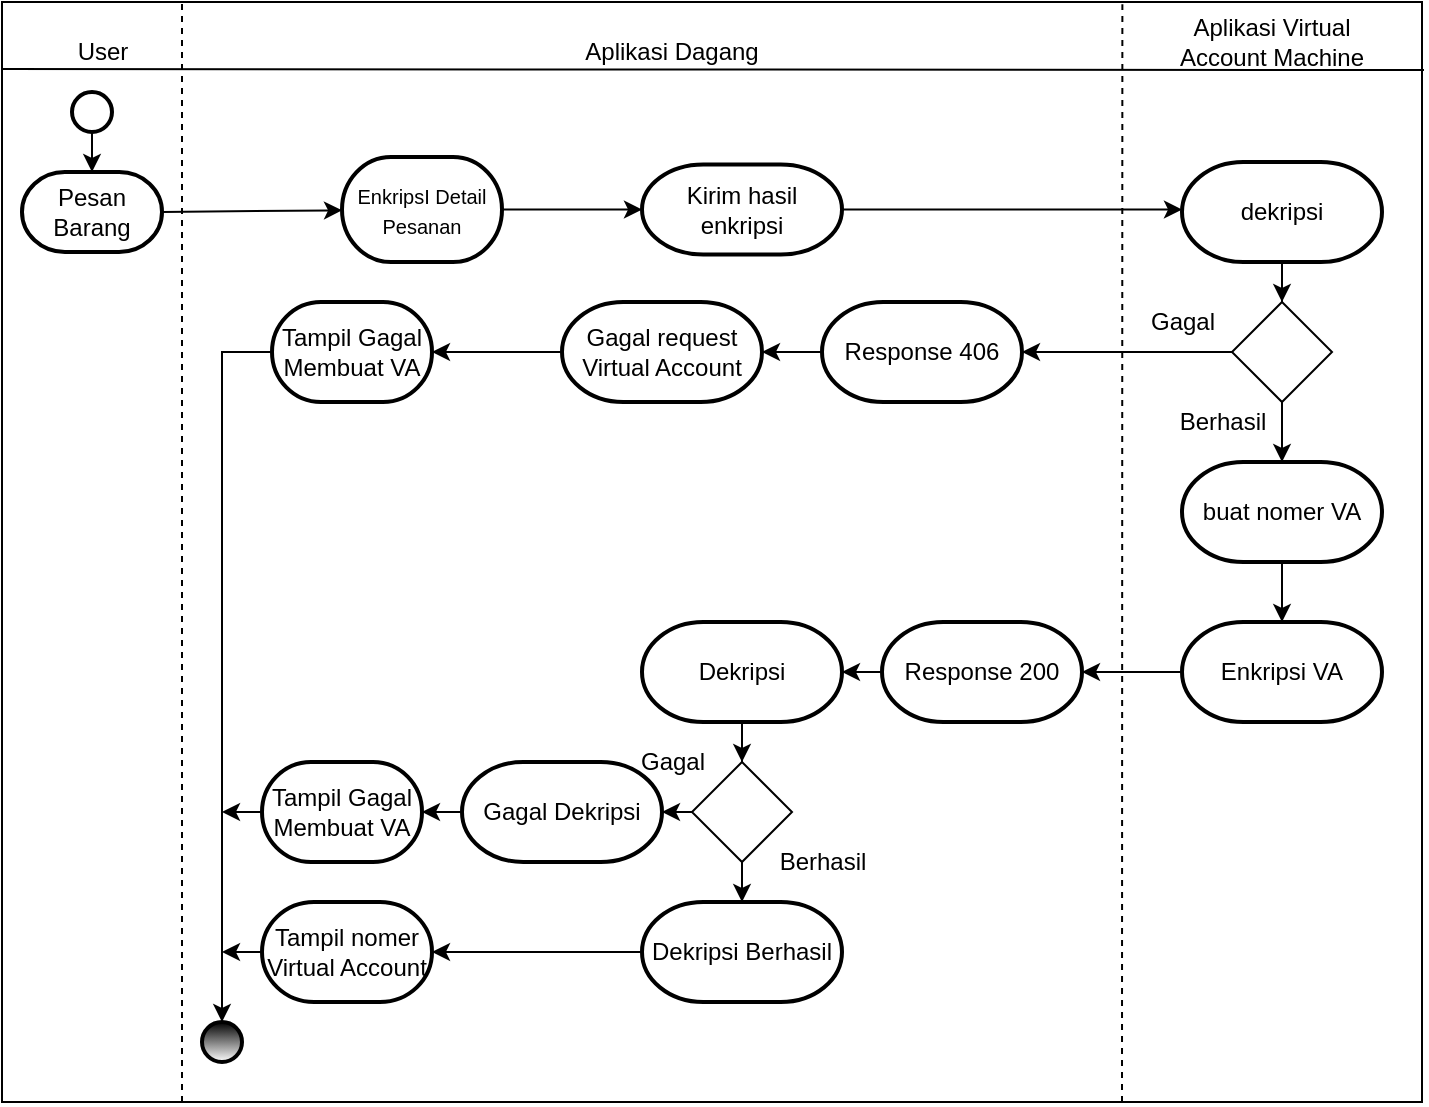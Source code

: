 <mxfile version="14.8.5" type="github">
  <diagram id="YXzSwUR6wHal7Te_DF6B" name="Page-1">
    <mxGraphModel dx="1185" dy="614" grid="1" gridSize="10" guides="1" tooltips="1" connect="1" arrows="1" fold="1" page="1" pageScale="1" pageWidth="850" pageHeight="1100" math="0" shadow="0">
      <root>
        <mxCell id="0" />
        <mxCell id="1" parent="0" />
        <mxCell id="eMN1RkN4FJwKfcpz4_oh-1" value="" style="rounded=0;whiteSpace=wrap;html=1;direction=south;" parent="1" vertex="1">
          <mxGeometry x="190" y="110" width="710" height="550" as="geometry" />
        </mxCell>
        <mxCell id="eMN1RkN4FJwKfcpz4_oh-2" value="Pesan Barang" style="strokeWidth=2;html=1;shape=mxgraph.flowchart.terminator;whiteSpace=wrap;" parent="1" vertex="1">
          <mxGeometry x="200" y="195" width="70" height="40" as="geometry" />
        </mxCell>
        <mxCell id="eMN1RkN4FJwKfcpz4_oh-3" value="" style="strokeWidth=2;html=1;shape=mxgraph.flowchart.start_2;whiteSpace=wrap;" parent="1" vertex="1">
          <mxGeometry x="225" y="155" width="20" height="20" as="geometry" />
        </mxCell>
        <mxCell id="eMN1RkN4FJwKfcpz4_oh-5" value="" style="endArrow=none;dashed=1;html=1;" parent="1" edge="1">
          <mxGeometry width="50" height="50" relative="1" as="geometry">
            <mxPoint x="280" y="660" as="sourcePoint" />
            <mxPoint x="280" y="110" as="targetPoint" />
          </mxGeometry>
        </mxCell>
        <mxCell id="eMN1RkN4FJwKfcpz4_oh-7" value="" style="endArrow=classic;html=1;exitX=0.5;exitY=1;exitDx=0;exitDy=0;exitPerimeter=0;entryX=0.5;entryY=0;entryDx=0;entryDy=0;entryPerimeter=0;" parent="1" source="eMN1RkN4FJwKfcpz4_oh-3" target="eMN1RkN4FJwKfcpz4_oh-2" edge="1">
          <mxGeometry width="50" height="50" relative="1" as="geometry">
            <mxPoint x="310" y="310" as="sourcePoint" />
            <mxPoint x="360" y="260" as="targetPoint" />
          </mxGeometry>
        </mxCell>
        <mxCell id="eMN1RkN4FJwKfcpz4_oh-10" value="User" style="text;html=1;align=center;verticalAlign=middle;resizable=0;points=[];autosize=1;strokeColor=none;" parent="1" vertex="1">
          <mxGeometry x="220" y="125" width="40" height="20" as="geometry" />
        </mxCell>
        <mxCell id="eMN1RkN4FJwKfcpz4_oh-12" value="" style="endArrow=none;dashed=1;html=1;entryX=0.002;entryY=0.211;entryDx=0;entryDy=0;entryPerimeter=0;" parent="1" target="eMN1RkN4FJwKfcpz4_oh-1" edge="1">
          <mxGeometry width="50" height="50" relative="1" as="geometry">
            <mxPoint x="750" y="660" as="sourcePoint" />
            <mxPoint x="751" y="120" as="targetPoint" />
          </mxGeometry>
        </mxCell>
        <mxCell id="eMN1RkN4FJwKfcpz4_oh-14" value="" style="endArrow=classic;html=1;exitX=1;exitY=0.5;exitDx=0;exitDy=0;exitPerimeter=0;" parent="1" source="eMN1RkN4FJwKfcpz4_oh-2" target="eMN1RkN4FJwKfcpz4_oh-17" edge="1">
          <mxGeometry width="50" height="50" relative="1" as="geometry">
            <mxPoint x="300" y="220" as="sourcePoint" />
            <mxPoint x="360" y="215" as="targetPoint" />
          </mxGeometry>
        </mxCell>
        <mxCell id="eMN1RkN4FJwKfcpz4_oh-17" value="&lt;font style=&quot;font-size: 10px&quot;&gt;EnkripsI Detail Pesanan&lt;/font&gt;" style="strokeWidth=2;html=1;shape=mxgraph.flowchart.terminator;whiteSpace=wrap;" parent="1" vertex="1">
          <mxGeometry x="360" y="187.5" width="80" height="52.5" as="geometry" />
        </mxCell>
        <mxCell id="eMN1RkN4FJwKfcpz4_oh-18" value="Kirim hasil enkripsi" style="strokeWidth=2;html=1;shape=mxgraph.flowchart.terminator;whiteSpace=wrap;" parent="1" vertex="1">
          <mxGeometry x="510" y="191.25" width="100" height="45" as="geometry" />
        </mxCell>
        <mxCell id="eMN1RkN4FJwKfcpz4_oh-19" value="" style="endArrow=classic;html=1;exitX=1;exitY=0.5;exitDx=0;exitDy=0;exitPerimeter=0;entryX=0;entryY=0.5;entryDx=0;entryDy=0;entryPerimeter=0;" parent="1" source="eMN1RkN4FJwKfcpz4_oh-17" target="eMN1RkN4FJwKfcpz4_oh-18" edge="1">
          <mxGeometry width="50" height="50" relative="1" as="geometry">
            <mxPoint x="415" y="247.5" as="sourcePoint" />
            <mxPoint x="415" y="290" as="targetPoint" />
          </mxGeometry>
        </mxCell>
        <mxCell id="eMN1RkN4FJwKfcpz4_oh-24" value="" style="endArrow=classic;html=1;exitX=1;exitY=0.5;exitDx=0;exitDy=0;exitPerimeter=0;entryX=0;entryY=0.5;entryDx=0;entryDy=0;entryPerimeter=0;" parent="1" source="eMN1RkN4FJwKfcpz4_oh-18" edge="1">
          <mxGeometry width="50" height="50" relative="1" as="geometry">
            <mxPoint x="670" y="260.47" as="sourcePoint" />
            <mxPoint x="780" y="213.75" as="targetPoint" />
          </mxGeometry>
        </mxCell>
        <mxCell id="eMN1RkN4FJwKfcpz4_oh-31" style="edgeStyle=orthogonalEdgeStyle;rounded=0;orthogonalLoop=1;jettySize=auto;html=1;" parent="1" source="eMN1RkN4FJwKfcpz4_oh-27" target="eMN1RkN4FJwKfcpz4_oh-28" edge="1">
          <mxGeometry relative="1" as="geometry" />
        </mxCell>
        <mxCell id="eMN1RkN4FJwKfcpz4_oh-27" value="dekripsi" style="strokeWidth=2;html=1;shape=mxgraph.flowchart.terminator;whiteSpace=wrap;" parent="1" vertex="1">
          <mxGeometry x="780" y="190" width="100" height="50" as="geometry" />
        </mxCell>
        <mxCell id="eMN1RkN4FJwKfcpz4_oh-30" style="edgeStyle=orthogonalEdgeStyle;rounded=0;orthogonalLoop=1;jettySize=auto;html=1;" parent="1" source="eMN1RkN4FJwKfcpz4_oh-28" target="eMN1RkN4FJwKfcpz4_oh-29" edge="1">
          <mxGeometry relative="1" as="geometry" />
        </mxCell>
        <mxCell id="eMN1RkN4FJwKfcpz4_oh-35" style="edgeStyle=orthogonalEdgeStyle;rounded=0;orthogonalLoop=1;jettySize=auto;html=1;entryX=1;entryY=0.5;entryDx=0;entryDy=0;entryPerimeter=0;" parent="1" source="eMN1RkN4FJwKfcpz4_oh-28" target="eMN1RkN4FJwKfcpz4_oh-34" edge="1">
          <mxGeometry relative="1" as="geometry" />
        </mxCell>
        <mxCell id="eMN1RkN4FJwKfcpz4_oh-28" value="" style="rhombus;whiteSpace=wrap;html=1;" parent="1" vertex="1">
          <mxGeometry x="805" y="260" width="50" height="50" as="geometry" />
        </mxCell>
        <mxCell id="eMN1RkN4FJwKfcpz4_oh-41" style="edgeStyle=orthogonalEdgeStyle;rounded=0;orthogonalLoop=1;jettySize=auto;html=1;entryX=0.5;entryY=0;entryDx=0;entryDy=0;entryPerimeter=0;" parent="1" source="eMN1RkN4FJwKfcpz4_oh-29" target="eMN1RkN4FJwKfcpz4_oh-37" edge="1">
          <mxGeometry relative="1" as="geometry" />
        </mxCell>
        <mxCell id="eMN1RkN4FJwKfcpz4_oh-29" value="buat nomer VA" style="strokeWidth=2;html=1;shape=mxgraph.flowchart.terminator;whiteSpace=wrap;" parent="1" vertex="1">
          <mxGeometry x="780" y="340" width="100" height="50" as="geometry" />
        </mxCell>
        <mxCell id="eMN1RkN4FJwKfcpz4_oh-32" value="Berhasil" style="text;html=1;align=center;verticalAlign=middle;resizable=0;points=[];autosize=1;strokeColor=none;" parent="1" vertex="1">
          <mxGeometry x="770" y="310" width="60" height="20" as="geometry" />
        </mxCell>
        <mxCell id="eMN1RkN4FJwKfcpz4_oh-39" style="edgeStyle=orthogonalEdgeStyle;rounded=0;orthogonalLoop=1;jettySize=auto;html=1;" parent="1" source="eMN1RkN4FJwKfcpz4_oh-34" target="eMN1RkN4FJwKfcpz4_oh-38" edge="1">
          <mxGeometry relative="1" as="geometry" />
        </mxCell>
        <mxCell id="eMN1RkN4FJwKfcpz4_oh-34" value="Response 406" style="strokeWidth=2;html=1;shape=mxgraph.flowchart.terminator;whiteSpace=wrap;" parent="1" vertex="1">
          <mxGeometry x="600" y="260" width="100" height="50" as="geometry" />
        </mxCell>
        <mxCell id="eMN1RkN4FJwKfcpz4_oh-43" style="edgeStyle=orthogonalEdgeStyle;rounded=0;orthogonalLoop=1;jettySize=auto;html=1;" parent="1" source="eMN1RkN4FJwKfcpz4_oh-37" target="eMN1RkN4FJwKfcpz4_oh-42" edge="1">
          <mxGeometry relative="1" as="geometry" />
        </mxCell>
        <mxCell id="eMN1RkN4FJwKfcpz4_oh-37" value="Enkripsi VA" style="strokeWidth=2;html=1;shape=mxgraph.flowchart.terminator;whiteSpace=wrap;" parent="1" vertex="1">
          <mxGeometry x="780" y="420" width="100" height="50" as="geometry" />
        </mxCell>
        <mxCell id="cp6EstMdnZHZj4--7xe0-20" style="edgeStyle=orthogonalEdgeStyle;rounded=0;orthogonalLoop=1;jettySize=auto;html=1;" edge="1" parent="1" source="eMN1RkN4FJwKfcpz4_oh-38" target="cp6EstMdnZHZj4--7xe0-1">
          <mxGeometry relative="1" as="geometry" />
        </mxCell>
        <mxCell id="eMN1RkN4FJwKfcpz4_oh-38" value="Gagal request Virtual Account" style="strokeWidth=2;html=1;shape=mxgraph.flowchart.terminator;whiteSpace=wrap;" parent="1" vertex="1">
          <mxGeometry x="470" y="260" width="100" height="50" as="geometry" />
        </mxCell>
        <mxCell id="eMN1RkN4FJwKfcpz4_oh-40" value="Gagal" style="text;html=1;align=center;verticalAlign=middle;resizable=0;points=[];autosize=1;strokeColor=none;" parent="1" vertex="1">
          <mxGeometry x="755" y="260" width="50" height="20" as="geometry" />
        </mxCell>
        <mxCell id="cp6EstMdnZHZj4--7xe0-19" style="edgeStyle=orthogonalEdgeStyle;rounded=0;orthogonalLoop=1;jettySize=auto;html=1;entryX=1;entryY=0.5;entryDx=0;entryDy=0;entryPerimeter=0;" edge="1" parent="1" source="eMN1RkN4FJwKfcpz4_oh-42" target="eMN1RkN4FJwKfcpz4_oh-44">
          <mxGeometry relative="1" as="geometry" />
        </mxCell>
        <mxCell id="eMN1RkN4FJwKfcpz4_oh-42" value="Response 200" style="strokeWidth=2;html=1;shape=mxgraph.flowchart.terminator;whiteSpace=wrap;" parent="1" vertex="1">
          <mxGeometry x="630" y="420" width="100" height="50" as="geometry" />
        </mxCell>
        <mxCell id="eMN1RkN4FJwKfcpz4_oh-52" style="edgeStyle=orthogonalEdgeStyle;rounded=0;orthogonalLoop=1;jettySize=auto;html=1;" parent="1" source="eMN1RkN4FJwKfcpz4_oh-44" target="eMN1RkN4FJwKfcpz4_oh-47" edge="1">
          <mxGeometry relative="1" as="geometry" />
        </mxCell>
        <mxCell id="eMN1RkN4FJwKfcpz4_oh-44" value="Dekripsi" style="strokeWidth=2;html=1;shape=mxgraph.flowchart.terminator;whiteSpace=wrap;" parent="1" vertex="1">
          <mxGeometry x="510" y="420" width="100" height="50" as="geometry" />
        </mxCell>
        <mxCell id="eMN1RkN4FJwKfcpz4_oh-54" style="edgeStyle=orthogonalEdgeStyle;rounded=0;orthogonalLoop=1;jettySize=auto;html=1;entryX=0.5;entryY=0;entryDx=0;entryDy=0;entryPerimeter=0;" parent="1" source="eMN1RkN4FJwKfcpz4_oh-47" target="eMN1RkN4FJwKfcpz4_oh-53" edge="1">
          <mxGeometry relative="1" as="geometry" />
        </mxCell>
        <mxCell id="eMN1RkN4FJwKfcpz4_oh-56" style="edgeStyle=orthogonalEdgeStyle;rounded=0;orthogonalLoop=1;jettySize=auto;html=1;" parent="1" source="eMN1RkN4FJwKfcpz4_oh-47" target="eMN1RkN4FJwKfcpz4_oh-55" edge="1">
          <mxGeometry relative="1" as="geometry" />
        </mxCell>
        <mxCell id="eMN1RkN4FJwKfcpz4_oh-47" value="" style="rhombus;whiteSpace=wrap;html=1;" parent="1" vertex="1">
          <mxGeometry x="535" y="490" width="50" height="50" as="geometry" />
        </mxCell>
        <mxCell id="cp6EstMdnZHZj4--7xe0-22" style="edgeStyle=orthogonalEdgeStyle;rounded=0;orthogonalLoop=1;jettySize=auto;html=1;entryX=1;entryY=0.5;entryDx=0;entryDy=0;entryPerimeter=0;" edge="1" parent="1" source="eMN1RkN4FJwKfcpz4_oh-53" target="eMN1RkN4FJwKfcpz4_oh-62">
          <mxGeometry relative="1" as="geometry" />
        </mxCell>
        <mxCell id="eMN1RkN4FJwKfcpz4_oh-53" value="Dekripsi Berhasil" style="strokeWidth=2;html=1;shape=mxgraph.flowchart.terminator;whiteSpace=wrap;" parent="1" vertex="1">
          <mxGeometry x="510" y="560" width="100" height="50" as="geometry" />
        </mxCell>
        <mxCell id="cp6EstMdnZHZj4--7xe0-21" style="edgeStyle=orthogonalEdgeStyle;rounded=0;orthogonalLoop=1;jettySize=auto;html=1;entryX=1;entryY=0.5;entryDx=0;entryDy=0;entryPerimeter=0;" edge="1" parent="1" source="eMN1RkN4FJwKfcpz4_oh-55" target="eMN1RkN4FJwKfcpz4_oh-60">
          <mxGeometry relative="1" as="geometry" />
        </mxCell>
        <mxCell id="eMN1RkN4FJwKfcpz4_oh-55" value="Gagal Dekripsi" style="strokeWidth=2;html=1;shape=mxgraph.flowchart.terminator;whiteSpace=wrap;" parent="1" vertex="1">
          <mxGeometry x="420" y="490" width="100" height="50" as="geometry" />
        </mxCell>
        <mxCell id="eMN1RkN4FJwKfcpz4_oh-57" value="Gagal" style="text;html=1;align=center;verticalAlign=middle;resizable=0;points=[];autosize=1;strokeColor=none;" parent="1" vertex="1">
          <mxGeometry x="500" y="480" width="50" height="20" as="geometry" />
        </mxCell>
        <mxCell id="eMN1RkN4FJwKfcpz4_oh-58" value="Berhasil" style="text;html=1;align=center;verticalAlign=middle;resizable=0;points=[];autosize=1;strokeColor=none;" parent="1" vertex="1">
          <mxGeometry x="570" y="530" width="60" height="20" as="geometry" />
        </mxCell>
        <mxCell id="cp6EstMdnZHZj4--7xe0-24" style="edgeStyle=orthogonalEdgeStyle;rounded=0;orthogonalLoop=1;jettySize=auto;html=1;" edge="1" parent="1" source="eMN1RkN4FJwKfcpz4_oh-60">
          <mxGeometry relative="1" as="geometry">
            <mxPoint x="300" y="515" as="targetPoint" />
          </mxGeometry>
        </mxCell>
        <mxCell id="eMN1RkN4FJwKfcpz4_oh-60" value="Tampil Gagal Membuat VA" style="strokeWidth=2;html=1;shape=mxgraph.flowchart.terminator;whiteSpace=wrap;" parent="1" vertex="1">
          <mxGeometry x="320" y="490" width="80" height="50" as="geometry" />
        </mxCell>
        <mxCell id="cp6EstMdnZHZj4--7xe0-25" style="edgeStyle=orthogonalEdgeStyle;rounded=0;orthogonalLoop=1;jettySize=auto;html=1;" edge="1" parent="1" source="eMN1RkN4FJwKfcpz4_oh-62">
          <mxGeometry relative="1" as="geometry">
            <mxPoint x="300" y="585" as="targetPoint" />
          </mxGeometry>
        </mxCell>
        <mxCell id="eMN1RkN4FJwKfcpz4_oh-62" value="Tampil nomer Virtual Account" style="strokeWidth=2;html=1;shape=mxgraph.flowchart.terminator;whiteSpace=wrap;" parent="1" vertex="1">
          <mxGeometry x="320" y="560" width="85" height="50" as="geometry" />
        </mxCell>
        <mxCell id="eMN1RkN4FJwKfcpz4_oh-65" value="" style="strokeWidth=2;html=1;shape=mxgraph.flowchart.start_2;whiteSpace=wrap;gradientColor=#ffffff;fillColor=#000000;" parent="1" vertex="1">
          <mxGeometry x="290" y="620" width="20" height="20" as="geometry" />
        </mxCell>
        <mxCell id="eMN1RkN4FJwKfcpz4_oh-74" value="" style="endArrow=none;html=1;entryX=0.061;entryY=1;entryDx=0;entryDy=0;entryPerimeter=0;" parent="1" target="eMN1RkN4FJwKfcpz4_oh-1" edge="1">
          <mxGeometry width="50" height="50" relative="1" as="geometry">
            <mxPoint x="901" y="144" as="sourcePoint" />
            <mxPoint x="150" y="140" as="targetPoint" />
          </mxGeometry>
        </mxCell>
        <mxCell id="eMN1RkN4FJwKfcpz4_oh-75" value="Aplikasi Dagang" style="text;html=1;strokeColor=none;fillColor=none;align=center;verticalAlign=middle;whiteSpace=wrap;rounded=0;" parent="1" vertex="1">
          <mxGeometry x="470" y="125" width="110" height="20" as="geometry" />
        </mxCell>
        <mxCell id="eMN1RkN4FJwKfcpz4_oh-76" value="Aplikasi Virtual Account Machine" style="text;html=1;strokeColor=none;fillColor=none;align=center;verticalAlign=middle;whiteSpace=wrap;rounded=0;" parent="1" vertex="1">
          <mxGeometry x="770" y="120" width="110" height="20" as="geometry" />
        </mxCell>
        <mxCell id="cp6EstMdnZHZj4--7xe0-23" style="edgeStyle=orthogonalEdgeStyle;rounded=0;orthogonalLoop=1;jettySize=auto;html=1;entryX=0.5;entryY=0;entryDx=0;entryDy=0;entryPerimeter=0;" edge="1" parent="1" source="cp6EstMdnZHZj4--7xe0-1" target="eMN1RkN4FJwKfcpz4_oh-65">
          <mxGeometry relative="1" as="geometry" />
        </mxCell>
        <mxCell id="cp6EstMdnZHZj4--7xe0-1" value="Tampil Gagal Membuat VA" style="strokeWidth=2;html=1;shape=mxgraph.flowchart.terminator;whiteSpace=wrap;" vertex="1" parent="1">
          <mxGeometry x="325" y="260" width="80" height="50" as="geometry" />
        </mxCell>
      </root>
    </mxGraphModel>
  </diagram>
</mxfile>
